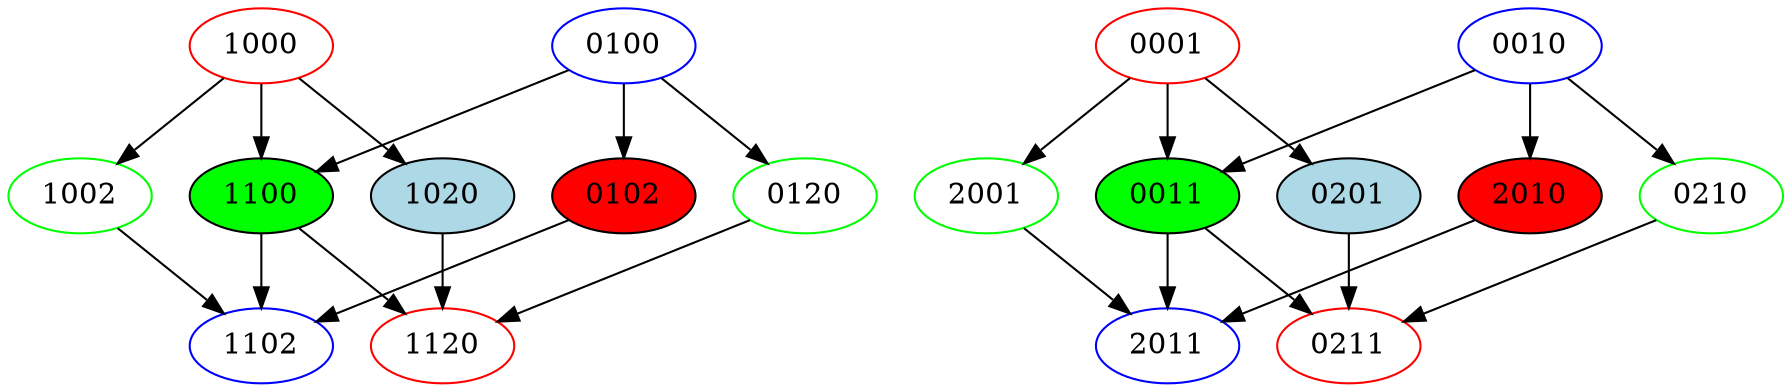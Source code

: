 digraph add_chain{
0100 [color=blue];
2011 [color=blue];
1020 [style=filled, fillcolor=lightblue];
0201 [style=filled, fillcolor=lightblue];
1102 [color=blue];
0010 [color=blue];
1020 [style=filled, fillcolor=lightblue];
0201 [style=filled, fillcolor=lightblue];
1120 [color=red];
0001 [color=red];
0102 [style=filled, fillcolor=red];
2010 [style=filled, fillcolor=red];
1000 [color=red];
0211 [color=red];
0102 [style=filled, fillcolor=red];
2010 [style=filled, fillcolor=red];
1002 [color=green];
0210 [color=green];
1100 [style=filled,fillcolor=green];
0011 [style=filled,fillcolor=green];
0120 [color=green];
2001 [color=green];
1100 [style=filled,fillcolor=green];
0011 [style=filled,fillcolor=green];
"0011" -> "0211"
"0011" -> "2011"
"0102" -> "1102"
"0201" -> "0211"
"1020" -> "1120"
"1100" -> "1102"
"1100" -> "1120"
"2010" -> "2011"
"0001" -> "0011"
"0001" -> "0201"
"0001" -> "2001"
"0010" -> "0011"
"0010" -> "2010"
"0010" -> "0210"
"0100" -> "0102"
"0100" -> "1100"
"0100" -> "0120"
"0120" -> "1120"
"0210" -> "0211"
"2001" -> "2011"
"1000" -> "1020"
"1000" -> "1100"
"1000" -> "1002"
"1002" -> "1102"
}
